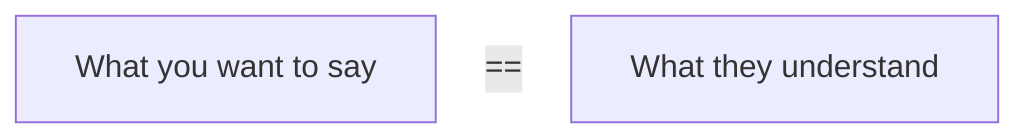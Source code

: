 %%{init: {"flowchart": {"htmlLabels": true}} }%%
flowchart LR
    Sender["What you want to say"] ~~~|==| Receiver["What they understand"]